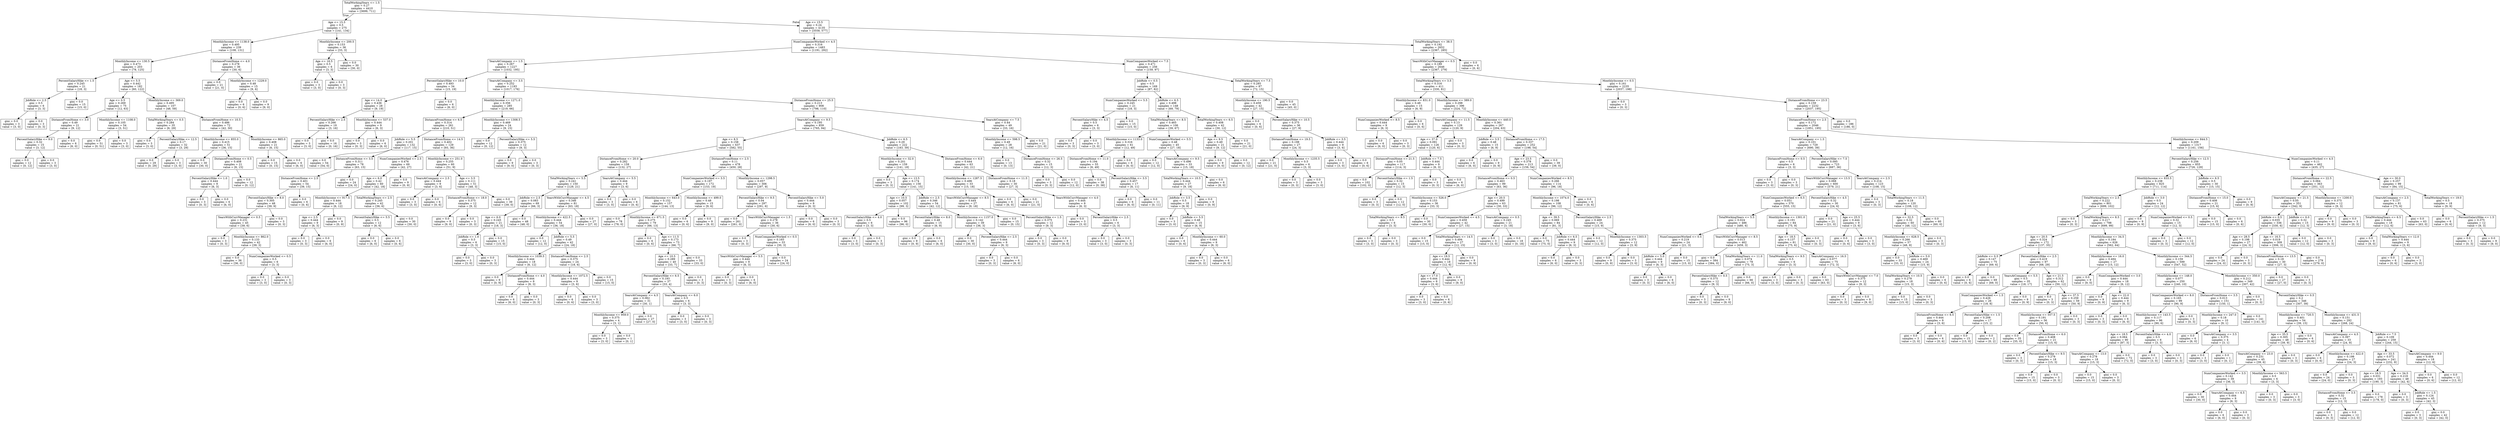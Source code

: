 digraph Tree {
node [shape=box] ;
0 [label="TotalWorkingYears <= 1.5\ngini = 0.27\nsamples = 4410\nvalue = [3699, 711]"] ;
1 [label="Age <= 15.5\ngini = 0.5\nsamples = 275\nvalue = [141, 134]"] ;
0 -> 1 [labeldistance=2.5, labelangle=45, headlabel="True"] ;
2 [label="MonthlyIncome <= 1138.0\ngini = 0.495\nsamples = 239\nvalue = [108, 131]"] ;
1 -> 2 ;
3 [label="MonthlyIncome <= 130.5\ngini = 0.473\nsamples = 203\nvalue = [78, 125]"] ;
2 -> 3 ;
4 [label="PercentSalaryHike <= 1.5\ngini = 0.245\nsamples = 21\nvalue = [18, 3]"] ;
3 -> 4 ;
5 [label="JobRole <= 2.5\ngini = 0.5\nsamples = 6\nvalue = [3, 3]"] ;
4 -> 5 ;
6 [label="gini = 0.0\nsamples = 3\nvalue = [3, 0]"] ;
5 -> 6 ;
7 [label="gini = 0.0\nsamples = 3\nvalue = [0, 3]"] ;
5 -> 7 ;
8 [label="gini = 0.0\nsamples = 15\nvalue = [15, 0]"] ;
4 -> 8 ;
9 [label="Age <= 5.5\ngini = 0.442\nsamples = 182\nvalue = [60, 122]"] ;
3 -> 9 ;
10 [label="Age <= 0.5\ngini = 0.269\nsamples = 75\nvalue = [12, 63]"] ;
9 -> 10 ;
11 [label="DistanceFromHome <= 3.0\ngini = 0.49\nsamples = 21\nvalue = [9, 12]"] ;
10 -> 11 ;
12 [label="PercentSalaryHike <= 9.0\ngini = 0.32\nsamples = 15\nvalue = [3, 12]"] ;
11 -> 12 ;
13 [label="gini = 0.0\nsamples = 12\nvalue = [0, 12]"] ;
12 -> 13 ;
14 [label="gini = 0.0\nsamples = 3\nvalue = [3, 0]"] ;
12 -> 14 ;
15 [label="gini = 0.0\nsamples = 6\nvalue = [6, 0]"] ;
11 -> 15 ;
16 [label="MonthlyIncome <= 1108.0\ngini = 0.105\nsamples = 54\nvalue = [3, 51]"] ;
10 -> 16 ;
17 [label="gini = 0.0\nsamples = 51\nvalue = [0, 51]"] ;
16 -> 17 ;
18 [label="gini = 0.0\nsamples = 3\nvalue = [3, 0]"] ;
16 -> 18 ;
19 [label="MonthlyIncome <= 369.0\ngini = 0.495\nsamples = 107\nvalue = [48, 59]"] ;
9 -> 19 ;
20 [label="TotalWorkingYears <= 0.5\ngini = 0.284\nsamples = 35\nvalue = [6, 29]"] ;
19 -> 20 ;
21 [label="gini = 0.0\nsamples = 3\nvalue = [3, 0]"] ;
20 -> 21 ;
22 [label="PercentSalaryHike <= 12.5\ngini = 0.17\nsamples = 32\nvalue = [3, 29]"] ;
20 -> 22 ;
23 [label="gini = 0.0\nsamples = 29\nvalue = [0, 29]"] ;
22 -> 23 ;
24 [label="gini = 0.0\nsamples = 3\nvalue = [3, 0]"] ;
22 -> 24 ;
25 [label="DistanceFromHome <= 10.5\ngini = 0.486\nsamples = 72\nvalue = [42, 30]"] ;
19 -> 25 ;
26 [label="MonthlyIncome <= 855.0\ngini = 0.415\nsamples = 51\nvalue = [36, 15]"] ;
25 -> 26 ;
27 [label="gini = 0.0\nsamples = 30\nvalue = [30, 0]"] ;
26 -> 27 ;
28 [label="DistanceFromHome <= 0.5\ngini = 0.408\nsamples = 21\nvalue = [6, 15]"] ;
26 -> 28 ;
29 [label="PercentSalaryHike <= 1.0\ngini = 0.444\nsamples = 9\nvalue = [6, 3]"] ;
28 -> 29 ;
30 [label="gini = 0.0\nsamples = 3\nvalue = [0, 3]"] ;
29 -> 30 ;
31 [label="gini = 0.0\nsamples = 6\nvalue = [6, 0]"] ;
29 -> 31 ;
32 [label="gini = 0.0\nsamples = 12\nvalue = [0, 12]"] ;
28 -> 32 ;
33 [label="MonthlyIncome <= 865.0\ngini = 0.408\nsamples = 21\nvalue = [6, 15]"] ;
25 -> 33 ;
34 [label="gini = 0.0\nsamples = 15\nvalue = [0, 15]"] ;
33 -> 34 ;
35 [label="gini = 0.0\nsamples = 6\nvalue = [6, 0]"] ;
33 -> 35 ;
36 [label="DistanceFromHome <= 4.0\ngini = 0.278\nsamples = 36\nvalue = [30, 6]"] ;
2 -> 36 ;
37 [label="gini = 0.0\nsamples = 21\nvalue = [21, 0]"] ;
36 -> 37 ;
38 [label="MonthlyIncome <= 1229.0\ngini = 0.48\nsamples = 15\nvalue = [9, 6]"] ;
36 -> 38 ;
39 [label="gini = 0.0\nsamples = 6\nvalue = [0, 6]"] ;
38 -> 39 ;
40 [label="gini = 0.0\nsamples = 9\nvalue = [9, 0]"] ;
38 -> 40 ;
41 [label="MonthlyIncome <= 200.5\ngini = 0.153\nsamples = 36\nvalue = [33, 3]"] ;
1 -> 41 ;
42 [label="Age <= 16.5\ngini = 0.5\nsamples = 6\nvalue = [3, 3]"] ;
41 -> 42 ;
43 [label="gini = 0.0\nsamples = 3\nvalue = [3, 0]"] ;
42 -> 43 ;
44 [label="gini = 0.0\nsamples = 3\nvalue = [0, 3]"] ;
42 -> 44 ;
45 [label="gini = 0.0\nsamples = 30\nvalue = [30, 0]"] ;
41 -> 45 ;
46 [label="Age <= 15.5\ngini = 0.24\nsamples = 4135\nvalue = [3558, 577]"] ;
0 -> 46 [labeldistance=2.5, labelangle=-45, headlabel="False"] ;
47 [label="NumCompaniesWorked <= 4.5\ngini = 0.316\nsamples = 1483\nvalue = [1191, 292]"] ;
46 -> 47 ;
48 [label="YearsAtCompany <= 1.5\ngini = 0.267\nsamples = 1227\nvalue = [1032, 195]"] ;
47 -> 48 ;
49 [label="PercentSalaryHike <= 10.0\ngini = 0.493\nsamples = 34\nvalue = [15, 19]"] ;
48 -> 49 ;
50 [label="Age <= 14.0\ngini = 0.436\nsamples = 28\nvalue = [9, 19]"] ;
49 -> 50 ;
51 [label="PercentSalaryHike <= 2.5\ngini = 0.266\nsamples = 19\nvalue = [3, 16]"] ;
50 -> 51 ;
52 [label="gini = 0.0\nsamples = 3\nvalue = [3, 0]"] ;
51 -> 52 ;
53 [label="gini = 0.0\nsamples = 16\nvalue = [0, 16]"] ;
51 -> 53 ;
54 [label="MonthlyIncome <= 537.0\ngini = 0.444\nsamples = 9\nvalue = [6, 3]"] ;
50 -> 54 ;
55 [label="gini = 0.0\nsamples = 3\nvalue = [0, 3]"] ;
54 -> 55 ;
56 [label="gini = 0.0\nsamples = 6\nvalue = [6, 0]"] ;
54 -> 56 ;
57 [label="gini = 0.0\nsamples = 6\nvalue = [6, 0]"] ;
49 -> 57 ;
58 [label="YearsAtCompany <= 3.5\ngini = 0.252\nsamples = 1193\nvalue = [1017, 176]"] ;
48 -> 58 ;
59 [label="MonthlyIncome <= 1271.0\ngini = 0.356\nsamples = 285\nvalue = [219, 66]"] ;
58 -> 59 ;
60 [label="DistanceFromHome <= 6.5\ngini = 0.314\nsamples = 261\nvalue = [210, 51]"] ;
59 -> 60 ;
61 [label="JobRole <= 5.5\ngini = 0.201\nsamples = 132\nvalue = [117, 15]"] ;
60 -> 61 ;
62 [label="gini = 0.0\nsamples = 54\nvalue = [54, 0]"] ;
61 -> 62 ;
63 [label="DistanceFromHome <= 3.5\ngini = 0.311\nsamples = 78\nvalue = [63, 15]"] ;
61 -> 63 ;
64 [label="DistanceFromHome <= 2.5\ngini = 0.401\nsamples = 54\nvalue = [39, 15]"] ;
63 -> 64 ;
65 [label="PercentSalaryHike <= 8.0\ngini = 0.305\nsamples = 48\nvalue = [39, 9]"] ;
64 -> 65 ;
66 [label="YearsWithCurrManager <= 0.5\ngini = 0.231\nsamples = 45\nvalue = [39, 6]"] ;
65 -> 66 ;
67 [label="gini = 0.0\nsamples = 3\nvalue = [0, 3]"] ;
66 -> 67 ;
68 [label="MonthlyIncome <= 862.0\ngini = 0.133\nsamples = 42\nvalue = [39, 3]"] ;
66 -> 68 ;
69 [label="gini = 0.0\nsamples = 36\nvalue = [36, 0]"] ;
68 -> 69 ;
70 [label="NumCompaniesWorked <= 0.5\ngini = 0.5\nsamples = 6\nvalue = [3, 3]"] ;
68 -> 70 ;
71 [label="gini = 0.0\nsamples = 3\nvalue = [3, 0]"] ;
70 -> 71 ;
72 [label="gini = 0.0\nsamples = 3\nvalue = [0, 3]"] ;
70 -> 72 ;
73 [label="gini = 0.0\nsamples = 3\nvalue = [0, 3]"] ;
65 -> 73 ;
74 [label="gini = 0.0\nsamples = 6\nvalue = [0, 6]"] ;
64 -> 74 ;
75 [label="gini = 0.0\nsamples = 24\nvalue = [24, 0]"] ;
63 -> 75 ;
76 [label="DistanceFromHome <= 14.5\ngini = 0.402\nsamples = 129\nvalue = [93, 36]"] ;
60 -> 76 ;
77 [label="NumCompaniesWorked <= 2.5\ngini = 0.476\nsamples = 69\nvalue = [42, 27]"] ;
76 -> 77 ;
78 [label="Age <= 6.0\ngini = 0.42\nsamples = 60\nvalue = [42, 18]"] ;
77 -> 78 ;
79 [label="MonthlyIncome <= 917.5\ngini = 0.444\nsamples = 18\nvalue = [6, 12]"] ;
78 -> 79 ;
80 [label="Age <= 2.5\ngini = 0.444\nsamples = 9\nvalue = [6, 3]"] ;
79 -> 80 ;
81 [label="gini = 0.0\nsamples = 3\nvalue = [0, 3]"] ;
80 -> 81 ;
82 [label="gini = 0.0\nsamples = 6\nvalue = [6, 0]"] ;
80 -> 82 ;
83 [label="gini = 0.0\nsamples = 9\nvalue = [0, 9]"] ;
79 -> 83 ;
84 [label="TotalWorkingYears <= 2.5\ngini = 0.245\nsamples = 42\nvalue = [36, 6]"] ;
78 -> 84 ;
85 [label="PercentSalaryHike <= 5.5\ngini = 0.5\nsamples = 12\nvalue = [6, 6]"] ;
84 -> 85 ;
86 [label="gini = 0.0\nsamples = 6\nvalue = [6, 0]"] ;
85 -> 86 ;
87 [label="gini = 0.0\nsamples = 6\nvalue = [0, 6]"] ;
85 -> 87 ;
88 [label="gini = 0.0\nsamples = 30\nvalue = [30, 0]"] ;
84 -> 88 ;
89 [label="gini = 0.0\nsamples = 9\nvalue = [0, 9]"] ;
77 -> 89 ;
90 [label="MonthlyIncome <= 251.0\ngini = 0.255\nsamples = 60\nvalue = [51, 9]"] ;
76 -> 90 ;
91 [label="YearsAtCompany <= 2.5\ngini = 0.444\nsamples = 9\nvalue = [3, 6]"] ;
90 -> 91 ;
92 [label="gini = 0.0\nsamples = 3\nvalue = [3, 0]"] ;
91 -> 92 ;
93 [label="gini = 0.0\nsamples = 6\nvalue = [0, 6]"] ;
91 -> 93 ;
94 [label="Age <= 3.5\ngini = 0.111\nsamples = 51\nvalue = [48, 3]"] ;
90 -> 94 ;
95 [label="DistanceFromHome <= 18.0\ngini = 0.375\nsamples = 12\nvalue = [9, 3]"] ;
94 -> 95 ;
96 [label="gini = 0.0\nsamples = 9\nvalue = [9, 0]"] ;
95 -> 96 ;
97 [label="gini = 0.0\nsamples = 3\nvalue = [0, 3]"] ;
95 -> 97 ;
98 [label="gini = 0.0\nsamples = 39\nvalue = [39, 0]"] ;
94 -> 98 ;
99 [label="MonthlyIncome <= 1308.5\ngini = 0.469\nsamples = 24\nvalue = [9, 15]"] ;
59 -> 99 ;
100 [label="gini = 0.0\nsamples = 12\nvalue = [0, 12]"] ;
99 -> 100 ;
101 [label="PercentSalaryHike <= 5.5\ngini = 0.375\nsamples = 12\nvalue = [9, 3]"] ;
99 -> 101 ;
102 [label="gini = 0.0\nsamples = 9\nvalue = [9, 0]"] ;
101 -> 102 ;
103 [label="gini = 0.0\nsamples = 3\nvalue = [0, 3]"] ;
101 -> 103 ;
104 [label="DistanceFromHome <= 25.5\ngini = 0.213\nsamples = 908\nvalue = [798, 110]"] ;
58 -> 104 ;
105 [label="YearsAtCompany <= 9.5\ngini = 0.195\nsamples = 859\nvalue = [765, 94]"] ;
104 -> 105 ;
106 [label="Age <= 8.5\ngini = 0.158\nsamples = 637\nvalue = [582, 55]"] ;
105 -> 106 ;
107 [label="DistanceFromHome <= 20.0\ngini = 0.282\nsamples = 159\nvalue = [132, 27]"] ;
106 -> 107 ;
108 [label="TotalWorkingYears <= 5.5\ngini = 0.241\nsamples = 150\nvalue = [129, 21]"] ;
107 -> 108 ;
109 [label="JobRole <= 2.5\ngini = 0.083\nsamples = 69\nvalue = [66, 3]"] ;
108 -> 109 ;
110 [label="Age <= 6.0\ngini = 0.245\nsamples = 21\nvalue = [18, 3]"] ;
109 -> 110 ;
111 [label="JobRole <= 1.0\ngini = 0.5\nsamples = 6\nvalue = [3, 3]"] ;
110 -> 111 ;
112 [label="gini = 0.0\nsamples = 3\nvalue = [3, 0]"] ;
111 -> 112 ;
113 [label="gini = 0.0\nsamples = 3\nvalue = [0, 3]"] ;
111 -> 113 ;
114 [label="gini = 0.0\nsamples = 15\nvalue = [15, 0]"] ;
110 -> 114 ;
115 [label="gini = 0.0\nsamples = 48\nvalue = [48, 0]"] ;
109 -> 115 ;
116 [label="YearsWithCurrManager <= 4.5\ngini = 0.346\nsamples = 81\nvalue = [63, 18]"] ;
108 -> 116 ;
117 [label="MonthlyIncome <= 422.5\ngini = 0.444\nsamples = 54\nvalue = [36, 18]"] ;
116 -> 117 ;
118 [label="gini = 0.0\nsamples = 12\nvalue = [12, 0]"] ;
117 -> 118 ;
119 [label="JobRole <= 5.5\ngini = 0.49\nsamples = 42\nvalue = [24, 18]"] ;
117 -> 119 ;
120 [label="MonthlyIncome <= 1039.5\ngini = 0.444\nsamples = 18\nvalue = [6, 12]"] ;
119 -> 120 ;
121 [label="gini = 0.0\nsamples = 9\nvalue = [0, 9]"] ;
120 -> 121 ;
122 [label="DistanceFromHome <= 4.0\ngini = 0.444\nsamples = 9\nvalue = [6, 3]"] ;
120 -> 122 ;
123 [label="gini = 0.0\nsamples = 6\nvalue = [6, 0]"] ;
122 -> 123 ;
124 [label="gini = 0.0\nsamples = 3\nvalue = [0, 3]"] ;
122 -> 124 ;
125 [label="DistanceFromHome <= 2.5\ngini = 0.375\nsamples = 24\nvalue = [18, 6]"] ;
119 -> 125 ;
126 [label="MonthlyIncome <= 1072.5\ngini = 0.444\nsamples = 9\nvalue = [3, 6]"] ;
125 -> 126 ;
127 [label="gini = 0.0\nsamples = 6\nvalue = [0, 6]"] ;
126 -> 127 ;
128 [label="gini = 0.0\nsamples = 3\nvalue = [3, 0]"] ;
126 -> 128 ;
129 [label="gini = 0.0\nsamples = 15\nvalue = [15, 0]"] ;
125 -> 129 ;
130 [label="gini = 0.0\nsamples = 27\nvalue = [27, 0]"] ;
116 -> 130 ;
131 [label="YearsAtCompany <= 5.5\ngini = 0.444\nsamples = 9\nvalue = [3, 6]"] ;
107 -> 131 ;
132 [label="gini = 0.0\nsamples = 3\nvalue = [3, 0]"] ;
131 -> 132 ;
133 [label="gini = 0.0\nsamples = 6\nvalue = [0, 6]"] ;
131 -> 133 ;
134 [label="DistanceFromHome <= 2.5\ngini = 0.11\nsamples = 478\nvalue = [450, 28]"] ;
106 -> 134 ;
135 [label="NumCompaniesWorked <= 3.5\ngini = 0.197\nsamples = 172\nvalue = [153, 19]"] ;
134 -> 135 ;
136 [label="MonthlyIncome <= 643.0\ngini = 0.152\nsamples = 157\nvalue = [144, 13]"] ;
135 -> 136 ;
137 [label="gini = 0.0\nsamples = 78\nvalue = [78, 0]"] ;
136 -> 137 ;
138 [label="MonthlyIncome <= 671.5\ngini = 0.275\nsamples = 79\nvalue = [66, 13]"] ;
136 -> 138 ;
139 [label="gini = 0.0\nsamples = 6\nvalue = [0, 6]"] ;
138 -> 139 ;
140 [label="Age <= 11.5\ngini = 0.173\nsamples = 73\nvalue = [66, 7]"] ;
138 -> 140 ;
141 [label="Age <= 10.5\ngini = 0.289\nsamples = 40\nvalue = [33, 7]"] ;
140 -> 141 ;
142 [label="PercentSalaryHike <= 6.5\ngini = 0.193\nsamples = 37\nvalue = [33, 4]"] ;
141 -> 142 ;
143 [label="YearsAtCompany <= 4.5\ngini = 0.062\nsamples = 31\nvalue = [30, 1]"] ;
142 -> 143 ;
144 [label="MonthlyIncome <= 959.0\ngini = 0.375\nsamples = 4\nvalue = [3, 1]"] ;
143 -> 144 ;
145 [label="gini = 0.0\nsamples = 3\nvalue = [3, 0]"] ;
144 -> 145 ;
146 [label="gini = 0.0\nsamples = 1\nvalue = [0, 1]"] ;
144 -> 146 ;
147 [label="gini = 0.0\nsamples = 27\nvalue = [27, 0]"] ;
143 -> 147 ;
148 [label="YearsAtCompany <= 6.0\ngini = 0.5\nsamples = 6\nvalue = [3, 3]"] ;
142 -> 148 ;
149 [label="gini = 0.0\nsamples = 3\nvalue = [3, 0]"] ;
148 -> 149 ;
150 [label="gini = 0.0\nsamples = 3\nvalue = [0, 3]"] ;
148 -> 150 ;
151 [label="gini = 0.0\nsamples = 3\nvalue = [0, 3]"] ;
141 -> 151 ;
152 [label="gini = 0.0\nsamples = 33\nvalue = [33, 0]"] ;
140 -> 152 ;
153 [label="MonthlyIncome <= 499.0\ngini = 0.48\nsamples = 15\nvalue = [9, 6]"] ;
135 -> 153 ;
154 [label="gini = 0.0\nsamples = 6\nvalue = [0, 6]"] ;
153 -> 154 ;
155 [label="gini = 0.0\nsamples = 9\nvalue = [9, 0]"] ;
153 -> 155 ;
156 [label="MonthlyIncome <= 1298.5\ngini = 0.057\nsamples = 306\nvalue = [297, 9]"] ;
134 -> 156 ;
157 [label="PercentSalaryHike <= 9.5\ngini = 0.04\nsamples = 297\nvalue = [291, 6]"] ;
156 -> 157 ;
158 [label="gini = 0.0\nsamples = 261\nvalue = [261, 0]"] ;
157 -> 158 ;
159 [label="YearsWithCurrManager <= 1.5\ngini = 0.278\nsamples = 36\nvalue = [30, 6]"] ;
157 -> 159 ;
160 [label="gini = 0.0\nsamples = 3\nvalue = [0, 3]"] ;
159 -> 160 ;
161 [label="NumCompaniesWorked <= 0.5\ngini = 0.165\nsamples = 33\nvalue = [30, 3]"] ;
159 -> 161 ;
162 [label="YearsWithCurrManager <= 5.5\ngini = 0.444\nsamples = 9\nvalue = [6, 3]"] ;
161 -> 162 ;
163 [label="gini = 0.0\nsamples = 3\nvalue = [0, 3]"] ;
162 -> 163 ;
164 [label="gini = 0.0\nsamples = 6\nvalue = [6, 0]"] ;
162 -> 164 ;
165 [label="gini = 0.0\nsamples = 24\nvalue = [24, 0]"] ;
161 -> 165 ;
166 [label="PercentSalaryHike <= 5.0\ngini = 0.444\nsamples = 9\nvalue = [6, 3]"] ;
156 -> 166 ;
167 [label="gini = 0.0\nsamples = 6\nvalue = [6, 0]"] ;
166 -> 167 ;
168 [label="gini = 0.0\nsamples = 3\nvalue = [0, 3]"] ;
166 -> 168 ;
169 [label="JobRole <= 6.5\ngini = 0.29\nsamples = 222\nvalue = [183, 39]"] ;
105 -> 169 ;
170 [label="MonthlyIncome <= 32.0\ngini = 0.201\nsamples = 159\nvalue = [141, 18]"] ;
169 -> 170 ;
171 [label="gini = 0.0\nsamples = 3\nvalue = [0, 3]"] ;
170 -> 171 ;
172 [label="Age <= 13.5\ngini = 0.174\nsamples = 156\nvalue = [141, 15]"] ;
170 -> 172 ;
173 [label="Age <= 10.5\ngini = 0.057\nsamples = 102\nvalue = [99, 3]"] ;
172 -> 173 ;
174 [label="PercentSalaryHike <= 4.0\ngini = 0.5\nsamples = 6\nvalue = [3, 3]"] ;
173 -> 174 ;
175 [label="gini = 0.0\nsamples = 3\nvalue = [3, 0]"] ;
174 -> 175 ;
176 [label="gini = 0.0\nsamples = 3\nvalue = [0, 3]"] ;
174 -> 176 ;
177 [label="gini = 0.0\nsamples = 96\nvalue = [96, 0]"] ;
173 -> 177 ;
178 [label="JobRole <= 2.5\ngini = 0.346\nsamples = 54\nvalue = [42, 12]"] ;
172 -> 178 ;
179 [label="PercentSalaryHike <= 8.0\ngini = 0.48\nsamples = 15\nvalue = [6, 9]"] ;
178 -> 179 ;
180 [label="gini = 0.0\nsamples = 9\nvalue = [0, 9]"] ;
179 -> 180 ;
181 [label="gini = 0.0\nsamples = 6\nvalue = [6, 0]"] ;
179 -> 181 ;
182 [label="MonthlyIncome <= 1157.0\ngini = 0.142\nsamples = 39\nvalue = [36, 3]"] ;
178 -> 182 ;
183 [label="gini = 0.0\nsamples = 30\nvalue = [30, 0]"] ;
182 -> 183 ;
184 [label="PercentSalaryHike <= 2.5\ngini = 0.444\nsamples = 9\nvalue = [6, 3]"] ;
182 -> 184 ;
185 [label="gini = 0.0\nsamples = 3\nvalue = [0, 3]"] ;
184 -> 185 ;
186 [label="gini = 0.0\nsamples = 6\nvalue = [6, 0]"] ;
184 -> 186 ;
187 [label="DistanceFromHome <= 6.0\ngini = 0.444\nsamples = 63\nvalue = [42, 21]"] ;
169 -> 187 ;
188 [label="MonthlyIncome <= 1287.5\ngini = 0.496\nsamples = 33\nvalue = [15, 18]"] ;
187 -> 188 ;
189 [label="YearsWithCurrManager <= 8.5\ngini = 0.444\nsamples = 27\nvalue = [9, 18]"] ;
188 -> 189 ;
190 [label="gini = 0.0\nsamples = 15\nvalue = [0, 15]"] ;
189 -> 190 ;
191 [label="PercentSalaryHike <= 1.5\ngini = 0.375\nsamples = 12\nvalue = [9, 3]"] ;
189 -> 191 ;
192 [label="gini = 0.0\nsamples = 3\nvalue = [0, 3]"] ;
191 -> 192 ;
193 [label="gini = 0.0\nsamples = 9\nvalue = [9, 0]"] ;
191 -> 193 ;
194 [label="gini = 0.0\nsamples = 6\nvalue = [6, 0]"] ;
188 -> 194 ;
195 [label="DistanceFromHome <= 11.5\ngini = 0.18\nsamples = 30\nvalue = [27, 3]"] ;
187 -> 195 ;
196 [label="gini = 0.0\nsamples = 21\nvalue = [21, 0]"] ;
195 -> 196 ;
197 [label="YearsWithCurrManager <= 4.0\ngini = 0.444\nsamples = 9\nvalue = [6, 3]"] ;
195 -> 197 ;
198 [label="gini = 0.0\nsamples = 3\nvalue = [3, 0]"] ;
197 -> 198 ;
199 [label="PercentSalaryHike <= 2.5\ngini = 0.5\nsamples = 6\nvalue = [3, 3]"] ;
197 -> 199 ;
200 [label="gini = 0.0\nsamples = 3\nvalue = [3, 0]"] ;
199 -> 200 ;
201 [label="gini = 0.0\nsamples = 3\nvalue = [0, 3]"] ;
199 -> 201 ;
202 [label="YearsAtCompany <= 7.5\ngini = 0.44\nsamples = 49\nvalue = [33, 16]"] ;
104 -> 202 ;
203 [label="MonthlyIncome <= 598.5\ngini = 0.49\nsamples = 28\nvalue = [12, 16]"] ;
202 -> 203 ;
204 [label="gini = 0.0\nsamples = 13\nvalue = [0, 13]"] ;
203 -> 204 ;
205 [label="DistanceFromHome <= 26.5\ngini = 0.32\nsamples = 15\nvalue = [12, 3]"] ;
203 -> 205 ;
206 [label="gini = 0.0\nsamples = 3\nvalue = [0, 3]"] ;
205 -> 206 ;
207 [label="gini = 0.0\nsamples = 12\nvalue = [12, 0]"] ;
205 -> 207 ;
208 [label="gini = 0.0\nsamples = 21\nvalue = [21, 0]"] ;
202 -> 208 ;
209 [label="NumCompaniesWorked <= 7.5\ngini = 0.471\nsamples = 256\nvalue = [159, 97]"] ;
47 -> 209 ;
210 [label="JobRole <= 0.5\ngini = 0.5\nsamples = 169\nvalue = [87, 82]"] ;
209 -> 210 ;
211 [label="NumCompaniesWorked <= 5.5\ngini = 0.245\nsamples = 21\nvalue = [18, 3]"] ;
210 -> 211 ;
212 [label="PercentSalaryHike <= 4.5\ngini = 0.5\nsamples = 6\nvalue = [3, 3]"] ;
211 -> 212 ;
213 [label="gini = 0.0\nsamples = 3\nvalue = [0, 3]"] ;
212 -> 213 ;
214 [label="gini = 0.0\nsamples = 3\nvalue = [3, 0]"] ;
212 -> 214 ;
215 [label="gini = 0.0\nsamples = 15\nvalue = [15, 0]"] ;
211 -> 215 ;
216 [label="JobRole <= 6.5\ngini = 0.498\nsamples = 148\nvalue = [69, 79]"] ;
210 -> 216 ;
217 [label="TotalWorkingYears <= 8.5\ngini = 0.465\nsamples = 106\nvalue = [39, 67]"] ;
216 -> 217 ;
218 [label="MonthlyIncome <= 1133.0\ngini = 0.316\nsamples = 61\nvalue = [12, 49]"] ;
217 -> 218 ;
219 [label="DistanceFromHome <= 11.0\ngini = 0.194\nsamples = 55\nvalue = [6, 49]"] ;
218 -> 219 ;
220 [label="gini = 0.0\nsamples = 38\nvalue = [0, 38]"] ;
219 -> 220 ;
221 [label="PercentSalaryHike <= 3.5\ngini = 0.457\nsamples = 17\nvalue = [6, 11]"] ;
219 -> 221 ;
222 [label="gini = 0.0\nsamples = 6\nvalue = [6, 0]"] ;
221 -> 222 ;
223 [label="gini = 0.0\nsamples = 11\nvalue = [0, 11]"] ;
221 -> 223 ;
224 [label="gini = 0.0\nsamples = 6\nvalue = [6, 0]"] ;
218 -> 224 ;
225 [label="NumCompaniesWorked <= 5.5\ngini = 0.48\nsamples = 45\nvalue = [27, 18]"] ;
217 -> 225 ;
226 [label="gini = 0.0\nsamples = 12\nvalue = [12, 0]"] ;
225 -> 226 ;
227 [label="YearsAtCompany <= 9.5\ngini = 0.496\nsamples = 33\nvalue = [15, 18]"] ;
225 -> 227 ;
228 [label="TotalWorkingYears <= 10.5\ngini = 0.444\nsamples = 27\nvalue = [9, 18]"] ;
227 -> 228 ;
229 [label="JobRole <= 3.5\ngini = 0.5\nsamples = 18\nvalue = [9, 9]"] ;
228 -> 229 ;
230 [label="gini = 0.0\nsamples = 3\nvalue = [3, 0]"] ;
229 -> 230 ;
231 [label="JobRole <= 5.5\ngini = 0.48\nsamples = 15\nvalue = [6, 9]"] ;
229 -> 231 ;
232 [label="gini = 0.0\nsamples = 6\nvalue = [0, 6]"] ;
231 -> 232 ;
233 [label="MonthlyIncome <= 60.0\ngini = 0.444\nsamples = 9\nvalue = [6, 3]"] ;
231 -> 233 ;
234 [label="gini = 0.0\nsamples = 3\nvalue = [0, 3]"] ;
233 -> 234 ;
235 [label="gini = 0.0\nsamples = 6\nvalue = [6, 0]"] ;
233 -> 235 ;
236 [label="gini = 0.0\nsamples = 9\nvalue = [0, 9]"] ;
228 -> 236 ;
237 [label="gini = 0.0\nsamples = 6\nvalue = [6, 0]"] ;
227 -> 237 ;
238 [label="TotalWorkingYears <= 6.5\ngini = 0.408\nsamples = 42\nvalue = [30, 12]"] ;
216 -> 238 ;
239 [label="Age <= 9.5\ngini = 0.49\nsamples = 21\nvalue = [9, 12]"] ;
238 -> 239 ;
240 [label="gini = 0.0\nsamples = 9\nvalue = [9, 0]"] ;
239 -> 240 ;
241 [label="gini = 0.0\nsamples = 12\nvalue = [0, 12]"] ;
239 -> 241 ;
242 [label="gini = 0.0\nsamples = 21\nvalue = [21, 0]"] ;
238 -> 242 ;
243 [label="TotalWorkingYears <= 7.5\ngini = 0.285\nsamples = 87\nvalue = [72, 15]"] ;
209 -> 243 ;
244 [label="MonthlyIncome <= 190.5\ngini = 0.459\nsamples = 42\nvalue = [27, 15]"] ;
243 -> 244 ;
245 [label="gini = 0.0\nsamples = 6\nvalue = [0, 6]"] ;
244 -> 245 ;
246 [label="PercentSalaryHike <= 10.5\ngini = 0.375\nsamples = 36\nvalue = [27, 9]"] ;
244 -> 246 ;
247 [label="DistanceFromHome <= 19.5\ngini = 0.198\nsamples = 27\nvalue = [24, 3]"] ;
246 -> 247 ;
248 [label="gini = 0.0\nsamples = 21\nvalue = [21, 0]"] ;
247 -> 248 ;
249 [label="MonthlyIncome <= 1235.5\ngini = 0.5\nsamples = 6\nvalue = [3, 3]"] ;
247 -> 249 ;
250 [label="gini = 0.0\nsamples = 3\nvalue = [0, 3]"] ;
249 -> 250 ;
251 [label="gini = 0.0\nsamples = 3\nvalue = [3, 0]"] ;
249 -> 251 ;
252 [label="JobRole <= 3.5\ngini = 0.444\nsamples = 9\nvalue = [3, 6]"] ;
246 -> 252 ;
253 [label="gini = 0.0\nsamples = 3\nvalue = [3, 0]"] ;
252 -> 253 ;
254 [label="gini = 0.0\nsamples = 6\nvalue = [0, 6]"] ;
252 -> 254 ;
255 [label="gini = 0.0\nsamples = 45\nvalue = [45, 0]"] ;
243 -> 255 ;
256 [label="TotalWorkingYears <= 38.5\ngini = 0.192\nsamples = 2652\nvalue = [2367, 285]"] ;
46 -> 256 ;
257 [label="YearsWithCurrManager <= 0.5\ngini = 0.189\nsamples = 2646\nvalue = [2367, 279]"] ;
256 -> 257 ;
258 [label="TotalWorkingYears <= 3.5\ngini = 0.316\nsamples = 411\nvalue = [330, 81]"] ;
257 -> 258 ;
259 [label="MonthlyIncome <= 831.0\ngini = 0.48\nsamples = 15\nvalue = [6, 9]"] ;
258 -> 259 ;
260 [label="NumCompaniesWorked <= 8.5\ngini = 0.444\nsamples = 9\nvalue = [6, 3]"] ;
259 -> 260 ;
261 [label="gini = 0.0\nsamples = 6\nvalue = [6, 0]"] ;
260 -> 261 ;
262 [label="gini = 0.0\nsamples = 3\nvalue = [0, 3]"] ;
260 -> 262 ;
263 [label="gini = 0.0\nsamples = 6\nvalue = [0, 6]"] ;
259 -> 263 ;
264 [label="MonthlyIncome <= 389.0\ngini = 0.298\nsamples = 396\nvalue = [324, 72]"] ;
258 -> 264 ;
265 [label="YearsAtCompany <= 11.5\ngini = 0.13\nsamples = 129\nvalue = [120, 9]"] ;
264 -> 265 ;
266 [label="Age <= 37.0\ngini = 0.091\nsamples = 126\nvalue = [120, 6]"] ;
265 -> 266 ;
267 [label="DistanceFromHome <= 21.5\ngini = 0.05\nsamples = 117\nvalue = [114, 3]"] ;
266 -> 267 ;
268 [label="gini = 0.0\nsamples = 102\nvalue = [102, 0]"] ;
267 -> 268 ;
269 [label="PercentSalaryHike <= 1.5\ngini = 0.32\nsamples = 15\nvalue = [12, 3]"] ;
267 -> 269 ;
270 [label="gini = 0.0\nsamples = 3\nvalue = [0, 3]"] ;
269 -> 270 ;
271 [label="gini = 0.0\nsamples = 12\nvalue = [12, 0]"] ;
269 -> 271 ;
272 [label="JobRole <= 7.5\ngini = 0.444\nsamples = 9\nvalue = [6, 3]"] ;
266 -> 272 ;
273 [label="gini = 0.0\nsamples = 3\nvalue = [0, 3]"] ;
272 -> 273 ;
274 [label="gini = 0.0\nsamples = 6\nvalue = [6, 0]"] ;
272 -> 274 ;
275 [label="gini = 0.0\nsamples = 3\nvalue = [0, 3]"] ;
265 -> 275 ;
276 [label="MonthlyIncome <= 440.0\ngini = 0.361\nsamples = 267\nvalue = [204, 63]"] ;
264 -> 276 ;
277 [label="JobRole <= 3.5\ngini = 0.48\nsamples = 15\nvalue = [6, 9]"] ;
276 -> 277 ;
278 [label="gini = 0.0\nsamples = 6\nvalue = [6, 0]"] ;
277 -> 278 ;
279 [label="gini = 0.0\nsamples = 9\nvalue = [0, 9]"] ;
277 -> 279 ;
280 [label="DistanceFromHome <= 17.5\ngini = 0.337\nsamples = 252\nvalue = [198, 54]"] ;
276 -> 280 ;
281 [label="Age <= 23.5\ngini = 0.378\nsamples = 213\nvalue = [159, 54]"] ;
280 -> 281 ;
282 [label="DistanceFromHome <= 0.5\ngini = 0.463\nsamples = 99\nvalue = [63, 36]"] ;
281 -> 282 ;
283 [label="MonthlyIncome <= 526.0\ngini = 0.153\nsamples = 36\nvalue = [33, 3]"] ;
282 -> 283 ;
284 [label="TotalWorkingYears <= 9.5\ngini = 0.5\nsamples = 6\nvalue = [3, 3]"] ;
283 -> 284 ;
285 [label="gini = 0.0\nsamples = 3\nvalue = [3, 0]"] ;
284 -> 285 ;
286 [label="gini = 0.0\nsamples = 3\nvalue = [0, 3]"] ;
284 -> 286 ;
287 [label="gini = 0.0\nsamples = 30\nvalue = [30, 0]"] ;
283 -> 287 ;
288 [label="Age <= 20.5\ngini = 0.499\nsamples = 63\nvalue = [30, 33]"] ;
282 -> 288 ;
289 [label="NumCompaniesWorked <= 4.5\ngini = 0.459\nsamples = 42\nvalue = [27, 15]"] ;
288 -> 289 ;
290 [label="gini = 0.0\nsamples = 15\nvalue = [15, 0]"] ;
289 -> 290 ;
291 [label="TotalWorkingYears <= 14.5\ngini = 0.494\nsamples = 27\nvalue = [12, 15]"] ;
289 -> 291 ;
292 [label="Age <= 19.5\ngini = 0.444\nsamples = 18\nvalue = [12, 6]"] ;
291 -> 292 ;
293 [label="Age <= 17.0\ngini = 0.444\nsamples = 9\nvalue = [3, 6]"] ;
292 -> 293 ;
294 [label="gini = 0.0\nsamples = 3\nvalue = [3, 0]"] ;
293 -> 294 ;
295 [label="gini = 0.0\nsamples = 6\nvalue = [0, 6]"] ;
293 -> 295 ;
296 [label="gini = 0.0\nsamples = 9\nvalue = [9, 0]"] ;
292 -> 296 ;
297 [label="gini = 0.0\nsamples = 9\nvalue = [0, 9]"] ;
291 -> 297 ;
298 [label="YearsAtCompany <= 0.5\ngini = 0.245\nsamples = 21\nvalue = [3, 18]"] ;
288 -> 298 ;
299 [label="gini = 0.0\nsamples = 3\nvalue = [3, 0]"] ;
298 -> 299 ;
300 [label="gini = 0.0\nsamples = 18\nvalue = [0, 18]"] ;
298 -> 300 ;
301 [label="NumCompaniesWorked <= 8.5\ngini = 0.266\nsamples = 114\nvalue = [96, 18]"] ;
281 -> 301 ;
302 [label="MonthlyIncome <= 1074.0\ngini = 0.198\nsamples = 108\nvalue = [96, 12]"] ;
301 -> 302 ;
303 [label="Age <= 39.5\ngini = 0.069\nsamples = 84\nvalue = [81, 3]"] ;
302 -> 303 ;
304 [label="gini = 0.0\nsamples = 75\nvalue = [75, 0]"] ;
303 -> 304 ;
305 [label="JobRole <= 6.5\ngini = 0.444\nsamples = 9\nvalue = [6, 3]"] ;
303 -> 305 ;
306 [label="gini = 0.0\nsamples = 6\nvalue = [6, 0]"] ;
305 -> 306 ;
307 [label="gini = 0.0\nsamples = 3\nvalue = [0, 3]"] ;
305 -> 307 ;
308 [label="PercentSalaryHike <= 2.5\ngini = 0.469\nsamples = 24\nvalue = [15, 9]"] ;
302 -> 308 ;
309 [label="gini = 0.0\nsamples = 12\nvalue = [12, 0]"] ;
308 -> 309 ;
310 [label="MonthlyIncome <= 1303.5\ngini = 0.375\nsamples = 12\nvalue = [3, 9]"] ;
308 -> 310 ;
311 [label="gini = 0.0\nsamples = 9\nvalue = [0, 9]"] ;
310 -> 311 ;
312 [label="gini = 0.0\nsamples = 3\nvalue = [3, 0]"] ;
310 -> 312 ;
313 [label="gini = 0.0\nsamples = 6\nvalue = [0, 6]"] ;
301 -> 313 ;
314 [label="gini = 0.0\nsamples = 39\nvalue = [39, 0]"] ;
280 -> 314 ;
315 [label="MonthlyIncome <= 0.5\ngini = 0.161\nsamples = 2235\nvalue = [2037, 198]"] ;
257 -> 315 ;
316 [label="gini = 0.0\nsamples = 3\nvalue = [0, 3]"] ;
315 -> 316 ;
317 [label="DistanceFromHome <= 23.5\ngini = 0.159\nsamples = 2232\nvalue = [2037, 195]"] ;
315 -> 317 ;
318 [label="DistanceFromHome <= 2.5\ngini = 0.172\nsamples = 2046\nvalue = [1851, 195]"] ;
317 -> 318 ;
319 [label="YearsAtCompany <= 1.5\ngini = 0.101\nsamples = 729\nvalue = [690, 39]"] ;
318 -> 319 ;
320 [label="DistanceFromHome <= 0.5\ngini = 0.5\nsamples = 6\nvalue = [3, 3]"] ;
319 -> 320 ;
321 [label="gini = 0.0\nsamples = 3\nvalue = [3, 0]"] ;
320 -> 321 ;
322 [label="gini = 0.0\nsamples = 3\nvalue = [0, 3]"] ;
320 -> 322 ;
323 [label="PercentSalaryHike <= 7.5\ngini = 0.095\nsamples = 723\nvalue = [687, 36]"] ;
319 -> 323 ;
324 [label="YearsWithCurrManager <= 13.5\ngini = 0.068\nsamples = 600\nvalue = [579, 21]"] ;
323 -> 324 ;
325 [label="NumCompaniesWorked <= 6.5\ngini = 0.051\nsamples = 570\nvalue = [555, 15]"] ;
324 -> 325 ;
326 [label="TotalWorkingYears <= 5.5\ngini = 0.024\nsamples = 486\nvalue = [480, 6]"] ;
325 -> 326 ;
327 [label="NumCompaniesWorked <= 0.5\ngini = 0.219\nsamples = 24\nvalue = [21, 3]"] ;
326 -> 327 ;
328 [label="JobRole <= 5.0\ngini = 0.444\nsamples = 9\nvalue = [6, 3]"] ;
327 -> 328 ;
329 [label="gini = 0.0\nsamples = 3\nvalue = [0, 3]"] ;
328 -> 329 ;
330 [label="gini = 0.0\nsamples = 6\nvalue = [6, 0]"] ;
328 -> 330 ;
331 [label="gini = 0.0\nsamples = 15\nvalue = [15, 0]"] ;
327 -> 331 ;
332 [label="YearsWithCurrManager <= 8.5\ngini = 0.013\nsamples = 462\nvalue = [459, 3]"] ;
326 -> 332 ;
333 [label="gini = 0.0\nsamples = 384\nvalue = [384, 0]"] ;
332 -> 333 ;
334 [label="TotalWorkingYears <= 11.0\ngini = 0.074\nsamples = 78\nvalue = [75, 3]"] ;
332 -> 334 ;
335 [label="PercentSalaryHike <= 0.5\ngini = 0.375\nsamples = 12\nvalue = [9, 3]"] ;
334 -> 335 ;
336 [label="gini = 0.0\nsamples = 3\nvalue = [0, 3]"] ;
335 -> 336 ;
337 [label="gini = 0.0\nsamples = 9\nvalue = [9, 0]"] ;
335 -> 337 ;
338 [label="gini = 0.0\nsamples = 66\nvalue = [66, 0]"] ;
334 -> 338 ;
339 [label="MonthlyIncome <= 1301.0\ngini = 0.191\nsamples = 84\nvalue = [75, 9]"] ;
325 -> 339 ;
340 [label="Age <= 18.5\ngini = 0.137\nsamples = 81\nvalue = [75, 6]"] ;
339 -> 340 ;
341 [label="TotalWorkingYears <= 9.5\ngini = 0.5\nsamples = 6\nvalue = [3, 3]"] ;
340 -> 341 ;
342 [label="gini = 0.0\nsamples = 3\nvalue = [3, 0]"] ;
341 -> 342 ;
343 [label="gini = 0.0\nsamples = 3\nvalue = [0, 3]"] ;
341 -> 343 ;
344 [label="YearsAtCompany <= 16.5\ngini = 0.077\nsamples = 75\nvalue = [72, 3]"] ;
340 -> 344 ;
345 [label="gini = 0.0\nsamples = 63\nvalue = [63, 0]"] ;
344 -> 345 ;
346 [label="YearsWithCurrManager <= 7.0\ngini = 0.375\nsamples = 12\nvalue = [9, 3]"] ;
344 -> 346 ;
347 [label="gini = 0.0\nsamples = 3\nvalue = [0, 3]"] ;
346 -> 347 ;
348 [label="gini = 0.0\nsamples = 9\nvalue = [9, 0]"] ;
346 -> 348 ;
349 [label="gini = 0.0\nsamples = 3\nvalue = [0, 3]"] ;
339 -> 349 ;
350 [label="PercentSalaryHike <= 4.5\ngini = 0.32\nsamples = 30\nvalue = [24, 6]"] ;
324 -> 350 ;
351 [label="gini = 0.0\nsamples = 21\nvalue = [21, 0]"] ;
350 -> 351 ;
352 [label="Age <= 25.5\ngini = 0.444\nsamples = 9\nvalue = [3, 6]"] ;
350 -> 352 ;
353 [label="gini = 0.0\nsamples = 6\nvalue = [0, 6]"] ;
352 -> 353 ;
354 [label="gini = 0.0\nsamples = 3\nvalue = [3, 0]"] ;
352 -> 354 ;
355 [label="YearsAtCompany <= 2.5\ngini = 0.214\nsamples = 123\nvalue = [108, 15]"] ;
323 -> 355 ;
356 [label="gini = 0.0\nsamples = 3\nvalue = [0, 3]"] ;
355 -> 356 ;
357 [label="TotalWorkingYears <= 11.5\ngini = 0.18\nsamples = 120\nvalue = [108, 12]"] ;
355 -> 357 ;
358 [label="Age <= 32.5\ngini = 0.32\nsamples = 60\nvalue = [48, 12]"] ;
357 -> 358 ;
359 [label="MonthlyIncome <= 628.5\ngini = 0.266\nsamples = 57\nvalue = [48, 9]"] ;
358 -> 359 ;
360 [label="gini = 0.0\nsamples = 33\nvalue = [33, 0]"] ;
359 -> 360 ;
361 [label="JobRole <= 5.0\ngini = 0.469\nsamples = 24\nvalue = [15, 9]"] ;
359 -> 361 ;
362 [label="TotalWorkingYears <= 10.5\ngini = 0.278\nsamples = 18\nvalue = [15, 3]"] ;
361 -> 362 ;
363 [label="gini = 0.0\nsamples = 15\nvalue = [15, 0]"] ;
362 -> 363 ;
364 [label="gini = 0.0\nsamples = 3\nvalue = [0, 3]"] ;
362 -> 364 ;
365 [label="gini = 0.0\nsamples = 6\nvalue = [0, 6]"] ;
361 -> 365 ;
366 [label="gini = 0.0\nsamples = 3\nvalue = [0, 3]"] ;
358 -> 366 ;
367 [label="gini = 0.0\nsamples = 60\nvalue = [60, 0]"] ;
357 -> 367 ;
368 [label="MonthlyIncome <= 844.5\ngini = 0.209\nsamples = 1317\nvalue = [1161, 156]"] ;
318 -> 368 ;
369 [label="PercentSalaryHike <= 12.5\ngini = 0.256\nsamples = 855\nvalue = [726, 129]"] ;
368 -> 369 ;
370 [label="MonthlyIncome <= 833.5\ngini = 0.238\nsamples = 825\nvalue = [711, 114]"] ;
369 -> 370 ;
371 [label="TotalWorkingYears <= 2.5\ngini = 0.222\nsamples = 801\nvalue = [699, 102]"] ;
370 -> 371 ;
372 [label="gini = 0.0\nsamples = 3\nvalue = [0, 3]"] ;
371 -> 372 ;
373 [label="TotalWorkingYears <= 8.5\ngini = 0.217\nsamples = 798\nvalue = [699, 99]"] ;
371 -> 373 ;
374 [label="Age <= 20.5\ngini = 0.324\nsamples = 172\nvalue = [137, 35]"] ;
373 -> 374 ;
375 [label="JobRole <= 0.5\ngini = 0.147\nsamples = 75\nvalue = [69, 6]"] ;
374 -> 375 ;
376 [label="gini = 0.0\nsamples = 6\nvalue = [0, 6]"] ;
375 -> 376 ;
377 [label="gini = 0.0\nsamples = 69\nvalue = [69, 0]"] ;
375 -> 377 ;
378 [label="PercentSalaryHike <= 2.5\ngini = 0.419\nsamples = 97\nvalue = [68, 29]"] ;
374 -> 378 ;
379 [label="YearsAtCompany <= 5.5\ngini = 0.5\nsamples = 35\nvalue = [18, 17]"] ;
378 -> 379 ;
380 [label="NumCompaniesWorked <= 1.5\ngini = 0.426\nsamples = 26\nvalue = [18, 8]"] ;
379 -> 380 ;
381 [label="DistanceFromHome <= 6.5\ngini = 0.444\nsamples = 9\nvalue = [3, 6]"] ;
380 -> 381 ;
382 [label="gini = 0.0\nsamples = 3\nvalue = [3, 0]"] ;
381 -> 382 ;
383 [label="gini = 0.0\nsamples = 6\nvalue = [0, 6]"] ;
381 -> 383 ;
384 [label="PercentSalaryHike <= 1.5\ngini = 0.208\nsamples = 17\nvalue = [15, 2]"] ;
380 -> 384 ;
385 [label="gini = 0.0\nsamples = 15\nvalue = [15, 0]"] ;
384 -> 385 ;
386 [label="gini = 0.0\nsamples = 2\nvalue = [0, 2]"] ;
384 -> 386 ;
387 [label="gini = 0.0\nsamples = 9\nvalue = [0, 9]"] ;
379 -> 387 ;
388 [label="Age <= 21.5\ngini = 0.312\nsamples = 62\nvalue = [50, 12]"] ;
378 -> 388 ;
389 [label="gini = 0.0\nsamples = 3\nvalue = [0, 3]"] ;
388 -> 389 ;
390 [label="Age <= 37.5\ngini = 0.259\nsamples = 59\nvalue = [50, 9]"] ;
388 -> 390 ;
391 [label="MonthlyIncome <= 557.5\ngini = 0.191\nsamples = 56\nvalue = [50, 6]"] ;
390 -> 391 ;
392 [label="gini = 0.0\nsamples = 35\nvalue = [35, 0]"] ;
391 -> 392 ;
393 [label="DistanceFromHome <= 6.0\ngini = 0.408\nsamples = 21\nvalue = [15, 6]"] ;
391 -> 393 ;
394 [label="gini = 0.0\nsamples = 3\nvalue = [0, 3]"] ;
393 -> 394 ;
395 [label="PercentSalaryHike <= 9.5\ngini = 0.278\nsamples = 18\nvalue = [15, 3]"] ;
393 -> 395 ;
396 [label="gini = 0.0\nsamples = 15\nvalue = [15, 0]"] ;
395 -> 396 ;
397 [label="gini = 0.0\nsamples = 3\nvalue = [0, 3]"] ;
395 -> 397 ;
398 [label="gini = 0.0\nsamples = 3\nvalue = [0, 3]"] ;
390 -> 398 ;
399 [label="MonthlyIncome <= 34.5\ngini = 0.184\nsamples = 626\nvalue = [562, 64]"] ;
373 -> 399 ;
400 [label="MonthlyIncome <= 16.0\ngini = 0.494\nsamples = 27\nvalue = [15, 12]"] ;
399 -> 400 ;
401 [label="gini = 0.0\nsamples = 9\nvalue = [9, 0]"] ;
400 -> 401 ;
402 [label="NumCompaniesWorked <= 3.0\ngini = 0.444\nsamples = 18\nvalue = [6, 12]"] ;
400 -> 402 ;
403 [label="gini = 0.0\nsamples = 9\nvalue = [0, 9]"] ;
402 -> 403 ;
404 [label="Age <= 22.0\ngini = 0.444\nsamples = 9\nvalue = [6, 3]"] ;
402 -> 404 ;
405 [label="gini = 0.0\nsamples = 3\nvalue = [0, 3]"] ;
404 -> 405 ;
406 [label="gini = 0.0\nsamples = 6\nvalue = [6, 0]"] ;
404 -> 406 ;
407 [label="MonthlyIncome <= 344.5\ngini = 0.159\nsamples = 599\nvalue = [547, 52]"] ;
399 -> 407 ;
408 [label="MonthlyIncome <= 148.0\ngini = 0.077\nsamples = 250\nvalue = [240, 10]"] ;
407 -> 408 ;
409 [label="NumCompaniesWorked <= 8.0\ngini = 0.165\nsamples = 99\nvalue = [90, 9]"] ;
408 -> 409 ;
410 [label="MonthlyIncome <= 143.5\ngini = 0.117\nsamples = 96\nvalue = [90, 6]"] ;
409 -> 410 ;
411 [label="Age <= 18.5\ngini = 0.064\nsamples = 90\nvalue = [87, 3]"] ;
410 -> 411 ;
412 [label="YearsAtCompany <= 13.0\ngini = 0.278\nsamples = 18\nvalue = [15, 3]"] ;
411 -> 412 ;
413 [label="gini = 0.0\nsamples = 15\nvalue = [15, 0]"] ;
412 -> 413 ;
414 [label="gini = 0.0\nsamples = 3\nvalue = [0, 3]"] ;
412 -> 414 ;
415 [label="gini = 0.0\nsamples = 72\nvalue = [72, 0]"] ;
411 -> 415 ;
416 [label="PercentSalaryHike <= 4.0\ngini = 0.5\nsamples = 6\nvalue = [3, 3]"] ;
410 -> 416 ;
417 [label="gini = 0.0\nsamples = 3\nvalue = [3, 0]"] ;
416 -> 417 ;
418 [label="gini = 0.0\nsamples = 3\nvalue = [0, 3]"] ;
416 -> 418 ;
419 [label="gini = 0.0\nsamples = 3\nvalue = [0, 3]"] ;
409 -> 419 ;
420 [label="DistanceFromHome <= 3.5\ngini = 0.013\nsamples = 151\nvalue = [150, 1]"] ;
408 -> 420 ;
421 [label="MonthlyIncome <= 247.0\ngini = 0.18\nsamples = 10\nvalue = [9, 1]"] ;
420 -> 421 ;
422 [label="gini = 0.0\nsamples = 6\nvalue = [6, 0]"] ;
421 -> 422 ;
423 [label="YearsAtCompany <= 3.5\ngini = 0.375\nsamples = 4\nvalue = [3, 1]"] ;
421 -> 423 ;
424 [label="gini = 0.0\nsamples = 3\nvalue = [3, 0]"] ;
423 -> 424 ;
425 [label="gini = 0.0\nsamples = 1\nvalue = [0, 1]"] ;
423 -> 425 ;
426 [label="gini = 0.0\nsamples = 141\nvalue = [141, 0]"] ;
420 -> 426 ;
427 [label="MonthlyIncome <= 350.0\ngini = 0.212\nsamples = 349\nvalue = [307, 42]"] ;
407 -> 427 ;
428 [label="gini = 0.0\nsamples = 3\nvalue = [0, 3]"] ;
427 -> 428 ;
429 [label="PercentSalaryHike <= 0.5\ngini = 0.2\nsamples = 346\nvalue = [307, 39]"] ;
427 -> 429 ;
430 [label="MonthlyIncome <= 720.5\ngini = 0.401\nsamples = 54\nvalue = [39, 15]"] ;
429 -> 430 ;
431 [label="Age <= 35.5\ngini = 0.305\nsamples = 48\nvalue = [39, 9]"] ;
430 -> 431 ;
432 [label="YearsAtCompany <= 23.0\ngini = 0.231\nsamples = 45\nvalue = [39, 6]"] ;
431 -> 432 ;
433 [label="NumCompaniesWorked <= 3.5\ngini = 0.142\nsamples = 39\nvalue = [36, 3]"] ;
432 -> 433 ;
434 [label="gini = 0.0\nsamples = 30\nvalue = [30, 0]"] ;
433 -> 434 ;
435 [label="YearsAtCompany <= 6.5\ngini = 0.444\nsamples = 9\nvalue = [6, 3]"] ;
433 -> 435 ;
436 [label="gini = 0.0\nsamples = 6\nvalue = [6, 0]"] ;
435 -> 436 ;
437 [label="gini = 0.0\nsamples = 3\nvalue = [0, 3]"] ;
435 -> 437 ;
438 [label="MonthlyIncome <= 563.5\ngini = 0.5\nsamples = 6\nvalue = [3, 3]"] ;
432 -> 438 ;
439 [label="gini = 0.0\nsamples = 3\nvalue = [0, 3]"] ;
438 -> 439 ;
440 [label="gini = 0.0\nsamples = 3\nvalue = [3, 0]"] ;
438 -> 440 ;
441 [label="gini = 0.0\nsamples = 3\nvalue = [0, 3]"] ;
431 -> 441 ;
442 [label="gini = 0.0\nsamples = 6\nvalue = [0, 6]"] ;
430 -> 442 ;
443 [label="MonthlyIncome <= 431.5\ngini = 0.151\nsamples = 292\nvalue = [268, 24]"] ;
429 -> 443 ;
444 [label="YearsAtCompany <= 4.5\ngini = 0.397\nsamples = 33\nvalue = [24, 9]"] ;
443 -> 444 ;
445 [label="gini = 0.0\nsamples = 6\nvalue = [0, 6]"] ;
444 -> 445 ;
446 [label="MonthlyIncome <= 422.0\ngini = 0.198\nsamples = 27\nvalue = [24, 3]"] ;
444 -> 446 ;
447 [label="gini = 0.0\nsamples = 24\nvalue = [24, 0]"] ;
446 -> 447 ;
448 [label="gini = 0.0\nsamples = 3\nvalue = [0, 3]"] ;
446 -> 448 ;
449 [label="JobRole <= 7.5\ngini = 0.109\nsamples = 259\nvalue = [244, 15]"] ;
443 -> 449 ;
450 [label="Age <= 33.5\ngini = 0.072\nsamples = 241\nvalue = [232, 9]"] ;
449 -> 450 ;
451 [label="Age <= 16.5\ngini = 0.031\nsamples = 193\nvalue = [190, 3]"] ;
450 -> 451 ;
452 [label="DistanceFromHome <= 3.5\ngini = 0.32\nsamples = 15\nvalue = [12, 3]"] ;
451 -> 452 ;
453 [label="gini = 0.0\nsamples = 3\nvalue = [0, 3]"] ;
452 -> 453 ;
454 [label="gini = 0.0\nsamples = 12\nvalue = [12, 0]"] ;
452 -> 454 ;
455 [label="gini = 0.0\nsamples = 178\nvalue = [178, 0]"] ;
451 -> 455 ;
456 [label="Age <= 34.5\ngini = 0.219\nsamples = 48\nvalue = [42, 6]"] ;
450 -> 456 ;
457 [label="gini = 0.0\nsamples = 3\nvalue = [0, 3]"] ;
456 -> 457 ;
458 [label="JobRole <= 1.5\ngini = 0.124\nsamples = 45\nvalue = [42, 3]"] ;
456 -> 458 ;
459 [label="gini = 0.0\nsamples = 3\nvalue = [0, 3]"] ;
458 -> 459 ;
460 [label="gini = 0.0\nsamples = 42\nvalue = [42, 0]"] ;
458 -> 460 ;
461 [label="YearsAtCompany <= 9.0\ngini = 0.444\nsamples = 18\nvalue = [12, 6]"] ;
449 -> 461 ;
462 [label="gini = 0.0\nsamples = 6\nvalue = [0, 6]"] ;
461 -> 462 ;
463 [label="gini = 0.0\nsamples = 12\nvalue = [12, 0]"] ;
461 -> 463 ;
464 [label="JobRole <= 3.0\ngini = 0.5\nsamples = 24\nvalue = [12, 12]"] ;
370 -> 464 ;
465 [label="gini = 0.0\nsamples = 9\nvalue = [0, 9]"] ;
464 -> 465 ;
466 [label="NumCompaniesWorked <= 0.5\ngini = 0.32\nsamples = 15\nvalue = [12, 3]"] ;
464 -> 466 ;
467 [label="gini = 0.0\nsamples = 3\nvalue = [0, 3]"] ;
466 -> 467 ;
468 [label="gini = 0.0\nsamples = 12\nvalue = [12, 0]"] ;
466 -> 468 ;
469 [label="JobRole <= 6.5\ngini = 0.5\nsamples = 30\nvalue = [15, 15]"] ;
369 -> 469 ;
470 [label="DistanceFromHome <= 15.0\ngini = 0.408\nsamples = 21\nvalue = [15, 6]"] ;
469 -> 470 ;
471 [label="gini = 0.0\nsamples = 15\nvalue = [15, 0]"] ;
470 -> 471 ;
472 [label="gini = 0.0\nsamples = 6\nvalue = [0, 6]"] ;
470 -> 472 ;
473 [label="gini = 0.0\nsamples = 9\nvalue = [0, 9]"] ;
469 -> 473 ;
474 [label="NumCompaniesWorked <= 4.5\ngini = 0.11\nsamples = 462\nvalue = [435, 27]"] ;
368 -> 474 ;
475 [label="DistanceFromHome <= 22.5\ngini = 0.064\nsamples = 363\nvalue = [351, 12]"] ;
474 -> 475 ;
476 [label="YearsAtCompany <= 21.5\ngini = 0.05\nsamples = 351\nvalue = [342, 9]"] ;
475 -> 476 ;
477 [label="JobRole <= 0.5\ngini = 0.035\nsamples = 336\nvalue = [330, 6]"] ;
476 -> 477 ;
478 [label="Age <= 28.5\ngini = 0.198\nsamples = 27\nvalue = [24, 3]"] ;
477 -> 478 ;
479 [label="gini = 0.0\nsamples = 24\nvalue = [24, 0]"] ;
478 -> 479 ;
480 [label="gini = 0.0\nsamples = 3\nvalue = [0, 3]"] ;
478 -> 480 ;
481 [label="Age <= 16.5\ngini = 0.019\nsamples = 309\nvalue = [306, 3]"] ;
477 -> 481 ;
482 [label="DistanceFromHome <= 13.5\ngini = 0.18\nsamples = 30\nvalue = [27, 3]"] ;
481 -> 482 ;
483 [label="gini = 0.0\nsamples = 27\nvalue = [27, 0]"] ;
482 -> 483 ;
484 [label="gini = 0.0\nsamples = 3\nvalue = [0, 3]"] ;
482 -> 484 ;
485 [label="gini = 0.0\nsamples = 279\nvalue = [279, 0]"] ;
481 -> 485 ;
486 [label="JobRole <= 6.0\ngini = 0.32\nsamples = 15\nvalue = [12, 3]"] ;
476 -> 486 ;
487 [label="gini = 0.0\nsamples = 12\nvalue = [12, 0]"] ;
486 -> 487 ;
488 [label="gini = 0.0\nsamples = 3\nvalue = [0, 3]"] ;
486 -> 488 ;
489 [label="MonthlyIncome <= 1200.0\ngini = 0.375\nsamples = 12\nvalue = [9, 3]"] ;
475 -> 489 ;
490 [label="gini = 0.0\nsamples = 9\nvalue = [9, 0]"] ;
489 -> 490 ;
491 [label="gini = 0.0\nsamples = 3\nvalue = [0, 3]"] ;
489 -> 491 ;
492 [label="Age <= 30.0\ngini = 0.257\nsamples = 99\nvalue = [84, 15]"] ;
474 -> 492 ;
493 [label="YearsAtCompany <= 2.5\ngini = 0.137\nsamples = 81\nvalue = [75, 6]"] ;
492 -> 493 ;
494 [label="TotalWorkingYears <= 6.5\ngini = 0.444\nsamples = 18\nvalue = [12, 6]"] ;
493 -> 494 ;
495 [label="gini = 0.0\nsamples = 9\nvalue = [9, 0]"] ;
494 -> 495 ;
496 [label="TotalWorkingYears <= 12.0\ngini = 0.444\nsamples = 9\nvalue = [3, 6]"] ;
494 -> 496 ;
497 [label="gini = 0.0\nsamples = 6\nvalue = [0, 6]"] ;
496 -> 497 ;
498 [label="gini = 0.0\nsamples = 3\nvalue = [3, 0]"] ;
496 -> 498 ;
499 [label="gini = 0.0\nsamples = 63\nvalue = [63, 0]"] ;
493 -> 499 ;
500 [label="TotalWorkingYears <= 19.0\ngini = 0.5\nsamples = 18\nvalue = [9, 9]"] ;
492 -> 500 ;
501 [label="gini = 0.0\nsamples = 6\nvalue = [0, 6]"] ;
500 -> 501 ;
502 [label="PercentSalaryHike <= 1.5\ngini = 0.375\nsamples = 12\nvalue = [9, 3]"] ;
500 -> 502 ;
503 [label="gini = 0.0\nsamples = 3\nvalue = [0, 3]"] ;
502 -> 503 ;
504 [label="gini = 0.0\nsamples = 9\nvalue = [9, 0]"] ;
502 -> 504 ;
505 [label="gini = 0.0\nsamples = 186\nvalue = [186, 0]"] ;
317 -> 505 ;
506 [label="gini = 0.0\nsamples = 6\nvalue = [0, 6]"] ;
256 -> 506 ;
}